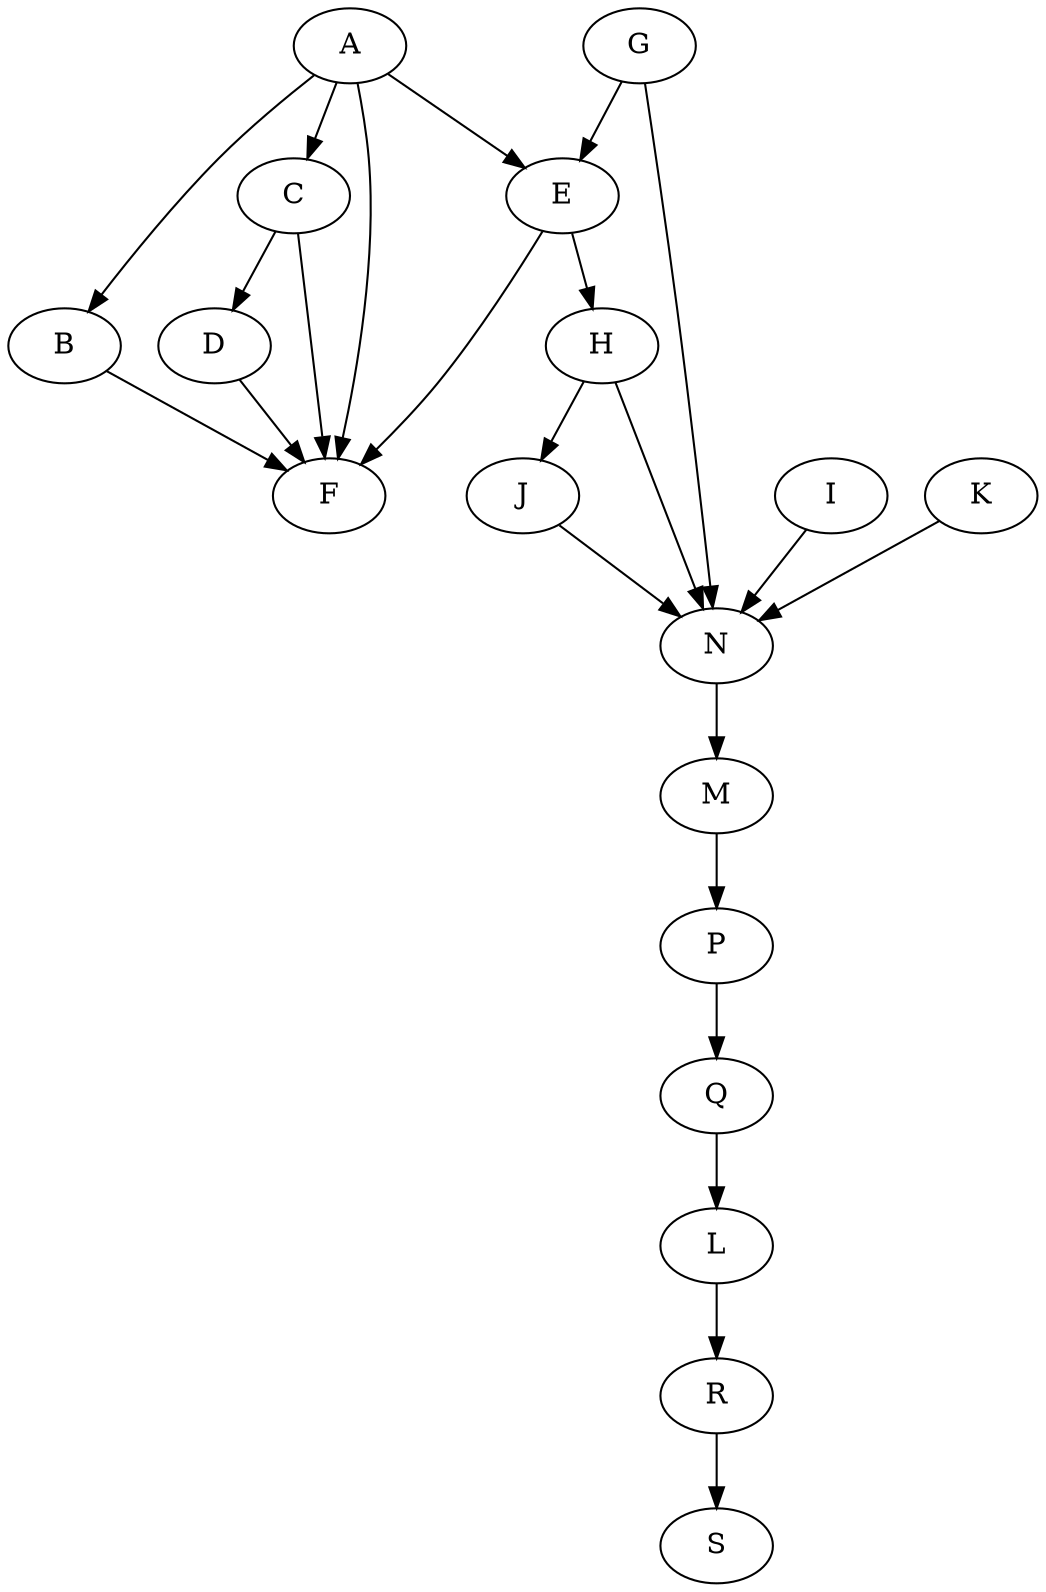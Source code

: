 digraph {
	A -> B
	A -> C
	C -> D
	A -> E
	G -> E
	A -> F
	B -> F
	C -> F
	D -> F
	E -> F
	E -> H
	H -> J
	Q -> L
	N -> M
	G -> N
	H -> N
	I -> N
	J -> N
	K -> N
	M -> P
	P -> Q
	L -> R
	R -> S
}
